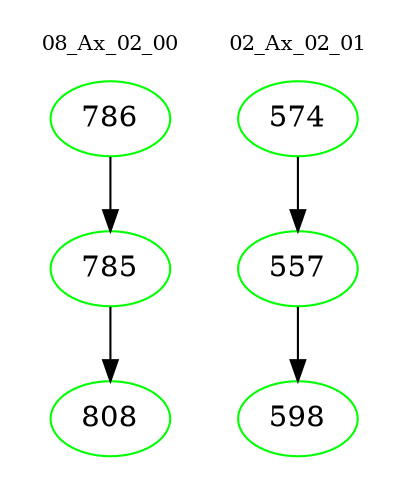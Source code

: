 digraph{
subgraph cluster_0 {
color = white
label = "08_Ax_02_00";
fontsize=10;
T0_786 [label="786", color="green"]
T0_786 -> T0_785 [color="black"]
T0_785 [label="785", color="green"]
T0_785 -> T0_808 [color="black"]
T0_808 [label="808", color="green"]
}
subgraph cluster_1 {
color = white
label = "02_Ax_02_01";
fontsize=10;
T1_574 [label="574", color="green"]
T1_574 -> T1_557 [color="black"]
T1_557 [label="557", color="green"]
T1_557 -> T1_598 [color="black"]
T1_598 [label="598", color="green"]
}
}
